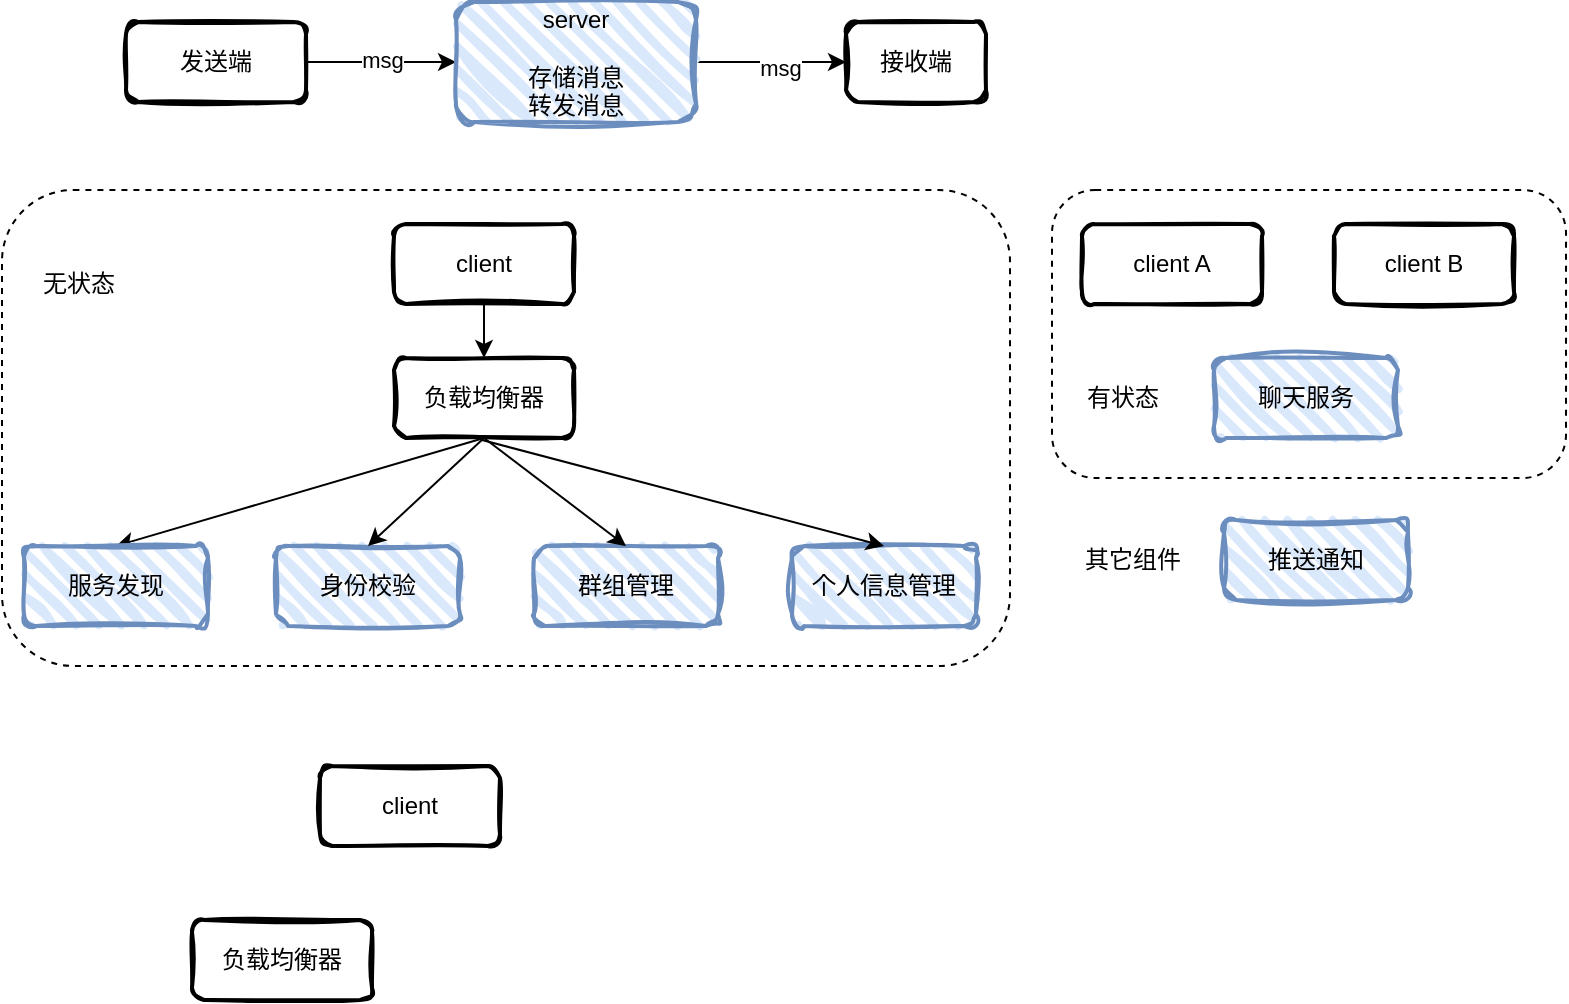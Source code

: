 <mxfile version="23.1.7" type="github">
  <diagram name="第 1 页" id="p1AdlUWPRFXHiMhD6EvB">
    <mxGraphModel dx="788" dy="464" grid="0" gridSize="10" guides="1" tooltips="1" connect="1" arrows="0" fold="1" page="1" pageScale="1" pageWidth="827" pageHeight="1169" math="0" shadow="0">
      <root>
        <mxCell id="0" />
        <mxCell id="1" parent="0" />
        <mxCell id="sZ2LmXxz7GQAgnRDJ8nL-30" value="" style="rounded=1;whiteSpace=wrap;html=1;strokeWidth=1;fillWeight=4;hachureGap=8;hachureAngle=45;fillColor=none;dashed=1;fontSize=12;fontStyle=0" vertex="1" parent="1">
          <mxGeometry x="26" y="118" width="504" height="238" as="geometry" />
        </mxCell>
        <mxCell id="sZ2LmXxz7GQAgnRDJ8nL-4" value="" style="edgeStyle=orthogonalEdgeStyle;rounded=0;orthogonalLoop=1;jettySize=auto;html=1;" edge="1" parent="1" source="sZ2LmXxz7GQAgnRDJ8nL-1" target="sZ2LmXxz7GQAgnRDJ8nL-3">
          <mxGeometry relative="1" as="geometry" />
        </mxCell>
        <mxCell id="sZ2LmXxz7GQAgnRDJ8nL-8" value="msg" style="edgeLabel;html=1;align=center;verticalAlign=middle;resizable=0;points=[];" vertex="1" connectable="0" parent="sZ2LmXxz7GQAgnRDJ8nL-4">
          <mxGeometry x="0.004" y="1" relative="1" as="geometry">
            <mxPoint as="offset" />
          </mxGeometry>
        </mxCell>
        <mxCell id="sZ2LmXxz7GQAgnRDJ8nL-1" value="发送端" style="rounded=1;whiteSpace=wrap;html=1;strokeWidth=2;fillWeight=4;hachureGap=8;hachureAngle=45;fillColor=none;sketch=1;" vertex="1" parent="1">
          <mxGeometry x="88" y="34" width="90" height="40" as="geometry" />
        </mxCell>
        <mxCell id="sZ2LmXxz7GQAgnRDJ8nL-2" value="接收端" style="rounded=1;whiteSpace=wrap;html=1;strokeWidth=2;fillWeight=4;hachureGap=8;hachureAngle=45;fillColor=none;sketch=1;" vertex="1" parent="1">
          <mxGeometry x="448" y="34" width="70" height="40" as="geometry" />
        </mxCell>
        <mxCell id="sZ2LmXxz7GQAgnRDJ8nL-5" value="" style="edgeStyle=orthogonalEdgeStyle;rounded=0;orthogonalLoop=1;jettySize=auto;html=1;" edge="1" parent="1" source="sZ2LmXxz7GQAgnRDJ8nL-3" target="sZ2LmXxz7GQAgnRDJ8nL-2">
          <mxGeometry relative="1" as="geometry" />
        </mxCell>
        <mxCell id="sZ2LmXxz7GQAgnRDJ8nL-9" value="msg" style="edgeLabel;html=1;align=center;verticalAlign=middle;resizable=0;points=[];" vertex="1" connectable="0" parent="sZ2LmXxz7GQAgnRDJ8nL-5">
          <mxGeometry x="0.111" y="-3" relative="1" as="geometry">
            <mxPoint as="offset" />
          </mxGeometry>
        </mxCell>
        <mxCell id="sZ2LmXxz7GQAgnRDJ8nL-3" value="server&lt;br&gt;&lt;br&gt;存储消息&lt;br&gt;转发消息" style="rounded=1;whiteSpace=wrap;html=1;strokeWidth=2;fillWeight=4;hachureGap=8;hachureAngle=45;fillColor=#dae8fc;strokeColor=#6c8ebf;sketch=1;curveFitting=1;jiggle=2;" vertex="1" parent="1">
          <mxGeometry x="253" y="24" width="120" height="60" as="geometry" />
        </mxCell>
        <mxCell id="sZ2LmXxz7GQAgnRDJ8nL-19" style="edgeStyle=orthogonalEdgeStyle;rounded=0;orthogonalLoop=1;jettySize=auto;html=1;exitX=0.5;exitY=1;exitDx=0;exitDy=0;" edge="1" parent="1" source="sZ2LmXxz7GQAgnRDJ8nL-12" target="sZ2LmXxz7GQAgnRDJ8nL-14">
          <mxGeometry relative="1" as="geometry" />
        </mxCell>
        <mxCell id="sZ2LmXxz7GQAgnRDJ8nL-12" value="client" style="rounded=1;whiteSpace=wrap;html=1;strokeWidth=2;fillWeight=4;hachureGap=8;hachureAngle=45;fillColor=none;sketch=1;" vertex="1" parent="1">
          <mxGeometry x="222" y="135" width="90" height="40" as="geometry" />
        </mxCell>
        <mxCell id="sZ2LmXxz7GQAgnRDJ8nL-20" style="rounded=0;orthogonalLoop=1;jettySize=auto;html=1;exitX=0.5;exitY=1;exitDx=0;exitDy=0;entryX=0.5;entryY=0;entryDx=0;entryDy=0;" edge="1" parent="1" source="sZ2LmXxz7GQAgnRDJ8nL-14" target="sZ2LmXxz7GQAgnRDJ8nL-15">
          <mxGeometry relative="1" as="geometry">
            <mxPoint x="129" y="298" as="targetPoint" />
          </mxGeometry>
        </mxCell>
        <mxCell id="sZ2LmXxz7GQAgnRDJ8nL-14" value="负载均衡器" style="rounded=1;whiteSpace=wrap;html=1;strokeWidth=2;fillWeight=4;hachureGap=8;hachureAngle=45;fillColor=none;sketch=1;" vertex="1" parent="1">
          <mxGeometry x="222" y="202" width="90" height="40" as="geometry" />
        </mxCell>
        <mxCell id="sZ2LmXxz7GQAgnRDJ8nL-15" value="服务发现" style="rounded=1;whiteSpace=wrap;html=1;strokeWidth=2;fillWeight=4;hachureGap=8;hachureAngle=45;fillColor=#dae8fc;strokeColor=#6c8ebf;sketch=1;curveFitting=1;jiggle=2;" vertex="1" parent="1">
          <mxGeometry x="37" y="296" width="92" height="40" as="geometry" />
        </mxCell>
        <mxCell id="sZ2LmXxz7GQAgnRDJ8nL-16" value="身份校验" style="rounded=1;whiteSpace=wrap;html=1;strokeWidth=2;fillWeight=4;hachureGap=8;hachureAngle=45;fillColor=#dae8fc;strokeColor=#6c8ebf;sketch=1;curveFitting=1;jiggle=2;" vertex="1" parent="1">
          <mxGeometry x="163" y="296" width="92" height="40" as="geometry" />
        </mxCell>
        <mxCell id="sZ2LmXxz7GQAgnRDJ8nL-17" value="群组管理" style="rounded=1;whiteSpace=wrap;html=1;strokeWidth=2;fillWeight=4;hachureGap=8;hachureAngle=45;fillColor=#dae8fc;strokeColor=#6c8ebf;sketch=1;curveFitting=1;jiggle=2;" vertex="1" parent="1">
          <mxGeometry x="292" y="296" width="92" height="40" as="geometry" />
        </mxCell>
        <mxCell id="sZ2LmXxz7GQAgnRDJ8nL-18" value="个人信息管理" style="rounded=1;whiteSpace=wrap;html=1;strokeWidth=2;fillWeight=4;hachureGap=8;hachureAngle=45;fillColor=#dae8fc;strokeColor=#6c8ebf;sketch=1;curveFitting=1;jiggle=2;" vertex="1" parent="1">
          <mxGeometry x="421" y="296" width="92" height="40" as="geometry" />
        </mxCell>
        <mxCell id="sZ2LmXxz7GQAgnRDJ8nL-21" style="rounded=0;orthogonalLoop=1;jettySize=auto;html=1;exitX=0.5;exitY=1;exitDx=0;exitDy=0;entryX=0.5;entryY=0;entryDx=0;entryDy=0;" edge="1" parent="1" source="sZ2LmXxz7GQAgnRDJ8nL-14" target="sZ2LmXxz7GQAgnRDJ8nL-16">
          <mxGeometry relative="1" as="geometry">
            <mxPoint x="277" y="252" as="sourcePoint" />
            <mxPoint x="139" y="308" as="targetPoint" />
          </mxGeometry>
        </mxCell>
        <mxCell id="sZ2LmXxz7GQAgnRDJ8nL-22" style="rounded=0;orthogonalLoop=1;jettySize=auto;html=1;exitX=0.5;exitY=1;exitDx=0;exitDy=0;entryX=0.5;entryY=0;entryDx=0;entryDy=0;" edge="1" parent="1" source="sZ2LmXxz7GQAgnRDJ8nL-14" target="sZ2LmXxz7GQAgnRDJ8nL-17">
          <mxGeometry relative="1" as="geometry">
            <mxPoint x="277" y="252" as="sourcePoint" />
            <mxPoint x="219" y="306" as="targetPoint" />
          </mxGeometry>
        </mxCell>
        <mxCell id="sZ2LmXxz7GQAgnRDJ8nL-24" style="rounded=0;orthogonalLoop=1;jettySize=auto;html=1;entryX=0.5;entryY=0;entryDx=0;entryDy=0;" edge="1" parent="1" target="sZ2LmXxz7GQAgnRDJ8nL-18">
          <mxGeometry relative="1" as="geometry">
            <mxPoint x="266" y="243" as="sourcePoint" />
            <mxPoint x="348" y="306" as="targetPoint" />
          </mxGeometry>
        </mxCell>
        <mxCell id="sZ2LmXxz7GQAgnRDJ8nL-25" value="client A" style="rounded=1;whiteSpace=wrap;html=1;strokeWidth=2;fillWeight=4;hachureGap=8;hachureAngle=45;fillColor=none;sketch=1;" vertex="1" parent="1">
          <mxGeometry x="566" y="135" width="90" height="40" as="geometry" />
        </mxCell>
        <mxCell id="sZ2LmXxz7GQAgnRDJ8nL-26" value="client B" style="rounded=1;whiteSpace=wrap;html=1;strokeWidth=2;fillWeight=4;hachureGap=8;hachureAngle=45;fillColor=none;sketch=1;" vertex="1" parent="1">
          <mxGeometry x="692" y="135" width="90" height="40" as="geometry" />
        </mxCell>
        <mxCell id="sZ2LmXxz7GQAgnRDJ8nL-27" value="聊天服务" style="rounded=1;whiteSpace=wrap;html=1;strokeWidth=2;fillWeight=4;hachureGap=8;hachureAngle=45;fillColor=#dae8fc;strokeColor=#6c8ebf;sketch=1;curveFitting=1;jiggle=2;" vertex="1" parent="1">
          <mxGeometry x="632" y="202" width="92" height="40" as="geometry" />
        </mxCell>
        <mxCell id="sZ2LmXxz7GQAgnRDJ8nL-28" value="推送通知" style="rounded=1;whiteSpace=wrap;html=1;strokeWidth=2;fillWeight=4;hachureGap=8;hachureAngle=45;fillColor=#dae8fc;strokeColor=#6c8ebf;sketch=1;curveFitting=1;jiggle=2;" vertex="1" parent="1">
          <mxGeometry x="637" y="283" width="92" height="40" as="geometry" />
        </mxCell>
        <mxCell id="sZ2LmXxz7GQAgnRDJ8nL-31" value="" style="rounded=1;whiteSpace=wrap;html=1;strokeWidth=1;fillWeight=4;hachureGap=8;hachureAngle=45;fillColor=none;dashed=1;fontSize=12;fontStyle=0" vertex="1" parent="1">
          <mxGeometry x="551" y="118" width="257" height="144" as="geometry" />
        </mxCell>
        <mxCell id="sZ2LmXxz7GQAgnRDJ8nL-32" value="无状态" style="text;html=1;align=center;verticalAlign=middle;resizable=0;points=[];autosize=1;strokeColor=none;fillColor=none;" vertex="1" parent="1">
          <mxGeometry x="37" y="152" width="54" height="26" as="geometry" />
        </mxCell>
        <mxCell id="sZ2LmXxz7GQAgnRDJ8nL-33" value="有状态" style="text;html=1;align=center;verticalAlign=middle;resizable=0;points=[];autosize=1;strokeColor=none;fillColor=none;" vertex="1" parent="1">
          <mxGeometry x="559" y="209" width="54" height="26" as="geometry" />
        </mxCell>
        <mxCell id="sZ2LmXxz7GQAgnRDJ8nL-34" value="其它组件" style="text;html=1;align=center;verticalAlign=middle;resizable=0;points=[];autosize=1;strokeColor=none;fillColor=none;" vertex="1" parent="1">
          <mxGeometry x="558" y="290" width="66" height="26" as="geometry" />
        </mxCell>
        <mxCell id="sZ2LmXxz7GQAgnRDJ8nL-35" value="client" style="rounded=1;whiteSpace=wrap;html=1;strokeWidth=2;fillWeight=4;hachureGap=8;hachureAngle=45;fillColor=none;sketch=1;" vertex="1" parent="1">
          <mxGeometry x="185" y="406" width="90" height="40" as="geometry" />
        </mxCell>
        <mxCell id="sZ2LmXxz7GQAgnRDJ8nL-37" value="负载均衡器" style="rounded=1;whiteSpace=wrap;html=1;strokeWidth=2;fillWeight=4;hachureGap=8;hachureAngle=45;fillColor=none;sketch=1;" vertex="1" parent="1">
          <mxGeometry x="121" y="483" width="90" height="40" as="geometry" />
        </mxCell>
      </root>
    </mxGraphModel>
  </diagram>
</mxfile>
